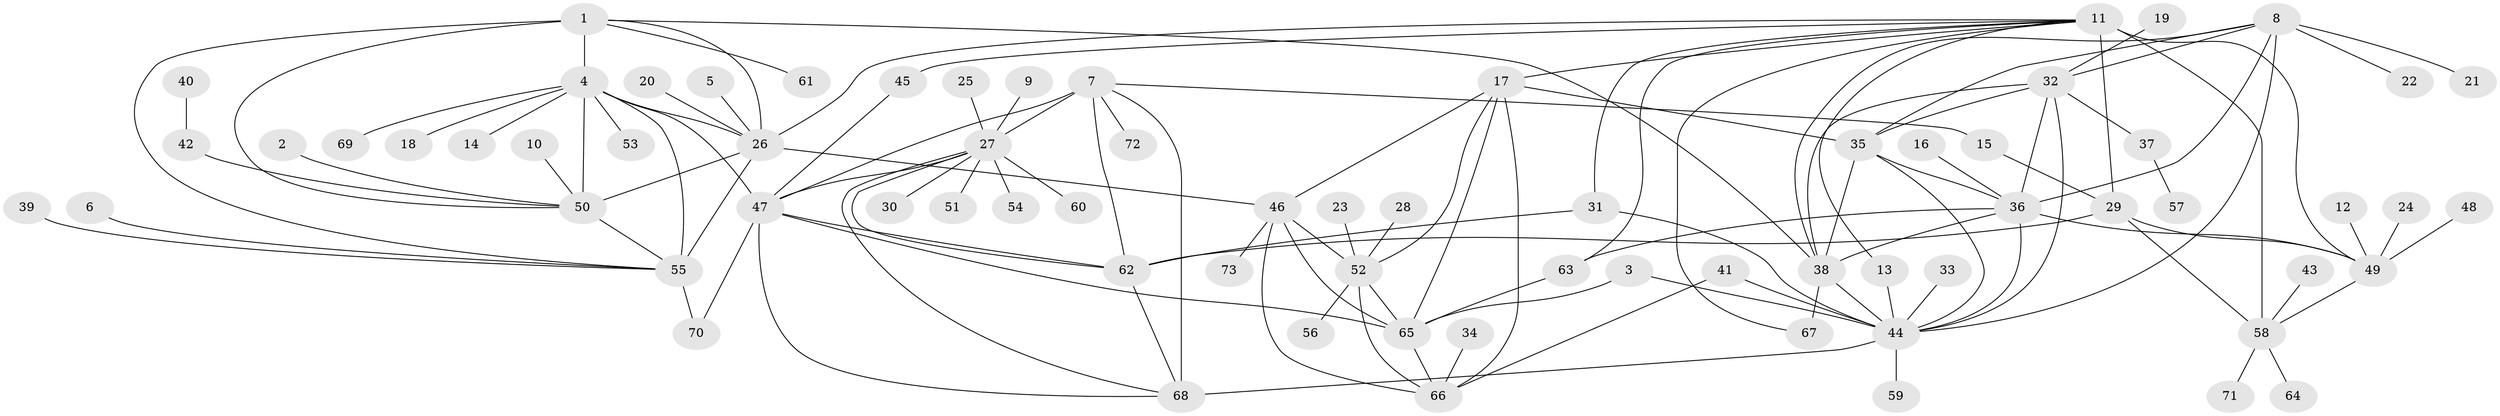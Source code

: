 // original degree distribution, {7: 0.020689655172413793, 8: 0.06896551724137931, 12: 0.020689655172413793, 10: 0.034482758620689655, 11: 0.034482758620689655, 9: 0.034482758620689655, 6: 0.013793103448275862, 15: 0.006896551724137931, 14: 0.006896551724137931, 3: 0.041379310344827586, 1: 0.5655172413793104, 2: 0.15172413793103448}
// Generated by graph-tools (version 1.1) at 2025/37/03/04/25 23:37:37]
// undirected, 73 vertices, 120 edges
graph export_dot {
  node [color=gray90,style=filled];
  1;
  2;
  3;
  4;
  5;
  6;
  7;
  8;
  9;
  10;
  11;
  12;
  13;
  14;
  15;
  16;
  17;
  18;
  19;
  20;
  21;
  22;
  23;
  24;
  25;
  26;
  27;
  28;
  29;
  30;
  31;
  32;
  33;
  34;
  35;
  36;
  37;
  38;
  39;
  40;
  41;
  42;
  43;
  44;
  45;
  46;
  47;
  48;
  49;
  50;
  51;
  52;
  53;
  54;
  55;
  56;
  57;
  58;
  59;
  60;
  61;
  62;
  63;
  64;
  65;
  66;
  67;
  68;
  69;
  70;
  71;
  72;
  73;
  1 -- 4 [weight=3.0];
  1 -- 26 [weight=1.0];
  1 -- 38 [weight=1.0];
  1 -- 50 [weight=1.0];
  1 -- 55 [weight=1.0];
  1 -- 61 [weight=1.0];
  2 -- 50 [weight=1.0];
  3 -- 44 [weight=1.0];
  3 -- 65 [weight=1.0];
  4 -- 14 [weight=1.0];
  4 -- 18 [weight=1.0];
  4 -- 26 [weight=3.0];
  4 -- 47 [weight=1.0];
  4 -- 50 [weight=3.0];
  4 -- 53 [weight=1.0];
  4 -- 55 [weight=3.0];
  4 -- 69 [weight=1.0];
  5 -- 26 [weight=1.0];
  6 -- 55 [weight=1.0];
  7 -- 15 [weight=1.0];
  7 -- 27 [weight=3.0];
  7 -- 47 [weight=3.0];
  7 -- 62 [weight=3.0];
  7 -- 68 [weight=3.0];
  7 -- 72 [weight=1.0];
  8 -- 21 [weight=1.0];
  8 -- 22 [weight=1.0];
  8 -- 32 [weight=2.0];
  8 -- 35 [weight=2.0];
  8 -- 36 [weight=2.0];
  8 -- 38 [weight=2.0];
  8 -- 44 [weight=2.0];
  9 -- 27 [weight=1.0];
  10 -- 50 [weight=1.0];
  11 -- 13 [weight=1.0];
  11 -- 17 [weight=1.0];
  11 -- 26 [weight=1.0];
  11 -- 29 [weight=2.0];
  11 -- 31 [weight=1.0];
  11 -- 45 [weight=1.0];
  11 -- 49 [weight=4.0];
  11 -- 58 [weight=4.0];
  11 -- 63 [weight=1.0];
  11 -- 67 [weight=1.0];
  12 -- 49 [weight=1.0];
  13 -- 44 [weight=1.0];
  15 -- 29 [weight=1.0];
  16 -- 36 [weight=1.0];
  17 -- 35 [weight=1.0];
  17 -- 46 [weight=2.0];
  17 -- 52 [weight=2.0];
  17 -- 65 [weight=2.0];
  17 -- 66 [weight=4.0];
  19 -- 32 [weight=1.0];
  20 -- 26 [weight=1.0];
  23 -- 52 [weight=1.0];
  24 -- 49 [weight=1.0];
  25 -- 27 [weight=1.0];
  26 -- 46 [weight=1.0];
  26 -- 50 [weight=1.0];
  26 -- 55 [weight=1.0];
  27 -- 30 [weight=1.0];
  27 -- 47 [weight=1.0];
  27 -- 51 [weight=1.0];
  27 -- 54 [weight=1.0];
  27 -- 60 [weight=1.0];
  27 -- 62 [weight=1.0];
  27 -- 68 [weight=1.0];
  28 -- 52 [weight=1.0];
  29 -- 49 [weight=2.0];
  29 -- 58 [weight=2.0];
  29 -- 62 [weight=1.0];
  31 -- 44 [weight=1.0];
  31 -- 62 [weight=1.0];
  32 -- 35 [weight=1.0];
  32 -- 36 [weight=1.0];
  32 -- 37 [weight=1.0];
  32 -- 38 [weight=1.0];
  32 -- 44 [weight=1.0];
  33 -- 44 [weight=1.0];
  34 -- 66 [weight=1.0];
  35 -- 36 [weight=1.0];
  35 -- 38 [weight=1.0];
  35 -- 44 [weight=1.0];
  36 -- 38 [weight=1.0];
  36 -- 44 [weight=1.0];
  36 -- 49 [weight=1.0];
  36 -- 63 [weight=1.0];
  37 -- 57 [weight=1.0];
  38 -- 44 [weight=1.0];
  38 -- 67 [weight=1.0];
  39 -- 55 [weight=1.0];
  40 -- 42 [weight=1.0];
  41 -- 44 [weight=1.0];
  41 -- 66 [weight=1.0];
  42 -- 50 [weight=1.0];
  43 -- 58 [weight=1.0];
  44 -- 59 [weight=1.0];
  44 -- 68 [weight=1.0];
  45 -- 47 [weight=1.0];
  46 -- 52 [weight=1.0];
  46 -- 65 [weight=1.0];
  46 -- 66 [weight=2.0];
  46 -- 73 [weight=1.0];
  47 -- 62 [weight=1.0];
  47 -- 65 [weight=1.0];
  47 -- 68 [weight=1.0];
  47 -- 70 [weight=1.0];
  48 -- 49 [weight=1.0];
  49 -- 58 [weight=4.0];
  50 -- 55 [weight=1.0];
  52 -- 56 [weight=1.0];
  52 -- 65 [weight=1.0];
  52 -- 66 [weight=2.0];
  55 -- 70 [weight=1.0];
  58 -- 64 [weight=1.0];
  58 -- 71 [weight=1.0];
  62 -- 68 [weight=1.0];
  63 -- 65 [weight=1.0];
  65 -- 66 [weight=2.0];
}
